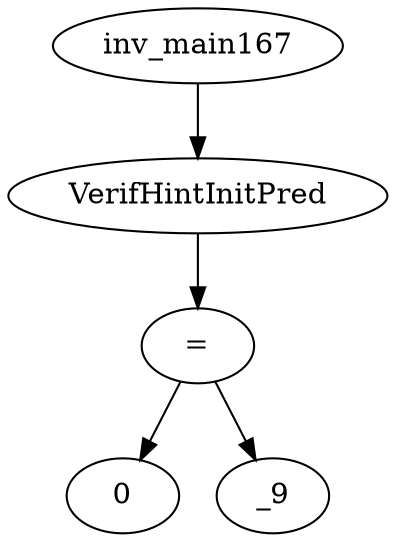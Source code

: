 digraph dag {
0 [label="inv_main167"];
1 [label="VerifHintInitPred"];
2 [label="="];
3 [label="0"];
4 [label="_9"];
0->1
1->2
2->4
2 -> 3
}
